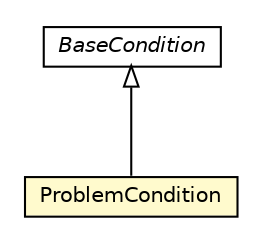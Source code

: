 #!/usr/local/bin/dot
#
# Class diagram 
# Generated by UMLGraph version 5.1 (http://www.umlgraph.org/)
#

digraph G {
	edge [fontname="Helvetica",fontsize=10,labelfontname="Helvetica",labelfontsize=10];
	node [fontname="Helvetica",fontsize=10,shape=plaintext];
	nodesep=0.25;
	ranksep=0.5;
	// cn.edu.uestc.acmicpc.db.condition.impl.ProblemCondition
	c3933 [label=<<table title="cn.edu.uestc.acmicpc.db.condition.impl.ProblemCondition" border="0" cellborder="1" cellspacing="0" cellpadding="2" port="p" bgcolor="lemonChiffon" href="./ProblemCondition.html">
		<tr><td><table border="0" cellspacing="0" cellpadding="1">
<tr><td align="center" balign="center"> ProblemCondition </td></tr>
		</table></td></tr>
		</table>>, fontname="Helvetica", fontcolor="black", fontsize=10.0];
	// cn.edu.uestc.acmicpc.db.condition.base.BaseCondition
	c3939 [label=<<table title="cn.edu.uestc.acmicpc.db.condition.base.BaseCondition" border="0" cellborder="1" cellspacing="0" cellpadding="2" port="p" href="../base/BaseCondition.html">
		<tr><td><table border="0" cellspacing="0" cellpadding="1">
<tr><td align="center" balign="center"><font face="Helvetica-Oblique"> BaseCondition </font></td></tr>
		</table></td></tr>
		</table>>, fontname="Helvetica", fontcolor="black", fontsize=10.0];
	//cn.edu.uestc.acmicpc.db.condition.impl.ProblemCondition extends cn.edu.uestc.acmicpc.db.condition.base.BaseCondition
	c3939:p -> c3933:p [dir=back,arrowtail=empty];
}

